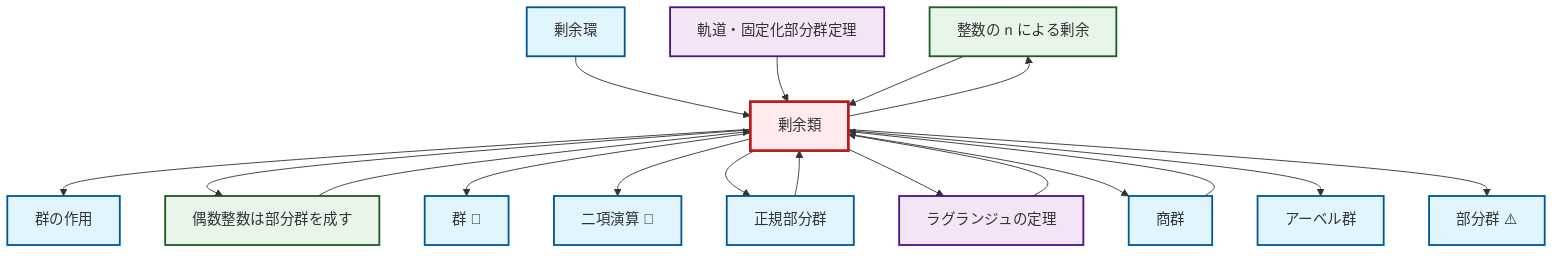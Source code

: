 graph TD
    classDef definition fill:#e1f5fe,stroke:#01579b,stroke-width:2px
    classDef theorem fill:#f3e5f5,stroke:#4a148c,stroke-width:2px
    classDef axiom fill:#fff3e0,stroke:#e65100,stroke-width:2px
    classDef example fill:#e8f5e9,stroke:#1b5e20,stroke-width:2px
    classDef current fill:#ffebee,stroke:#b71c1c,stroke-width:3px
    ex-quotient-integers-mod-n["整数の n による剰余"]:::example
    def-group["群 📝"]:::definition
    def-coset["剰余類"]:::definition
    def-quotient-group["商群"]:::definition
    def-group-action["群の作用"]:::definition
    thm-lagrange["ラグランジュの定理"]:::theorem
    thm-orbit-stabilizer["軌道・固定化部分群定理"]:::theorem
    def-abelian-group["アーベル群"]:::definition
    ex-even-integers-subgroup["偶数整数は部分群を成す"]:::example
    def-quotient-ring["剰余環"]:::definition
    def-subgroup["部分群 ⚠️"]:::definition
    def-normal-subgroup["正規部分群"]:::definition
    def-binary-operation["二項演算 📝"]:::definition
    def-quotient-group --> def-coset
    def-coset --> def-group-action
    def-coset --> ex-even-integers-subgroup
    def-coset --> def-group
    def-coset --> def-binary-operation
    def-quotient-ring --> def-coset
    def-coset --> def-normal-subgroup
    ex-even-integers-subgroup --> def-coset
    def-coset --> ex-quotient-integers-mod-n
    def-normal-subgroup --> def-coset
    thm-lagrange --> def-coset
    def-coset --> thm-lagrange
    thm-orbit-stabilizer --> def-coset
    def-coset --> def-quotient-group
    def-coset --> def-abelian-group
    def-coset --> def-subgroup
    ex-quotient-integers-mod-n --> def-coset
    class def-coset current